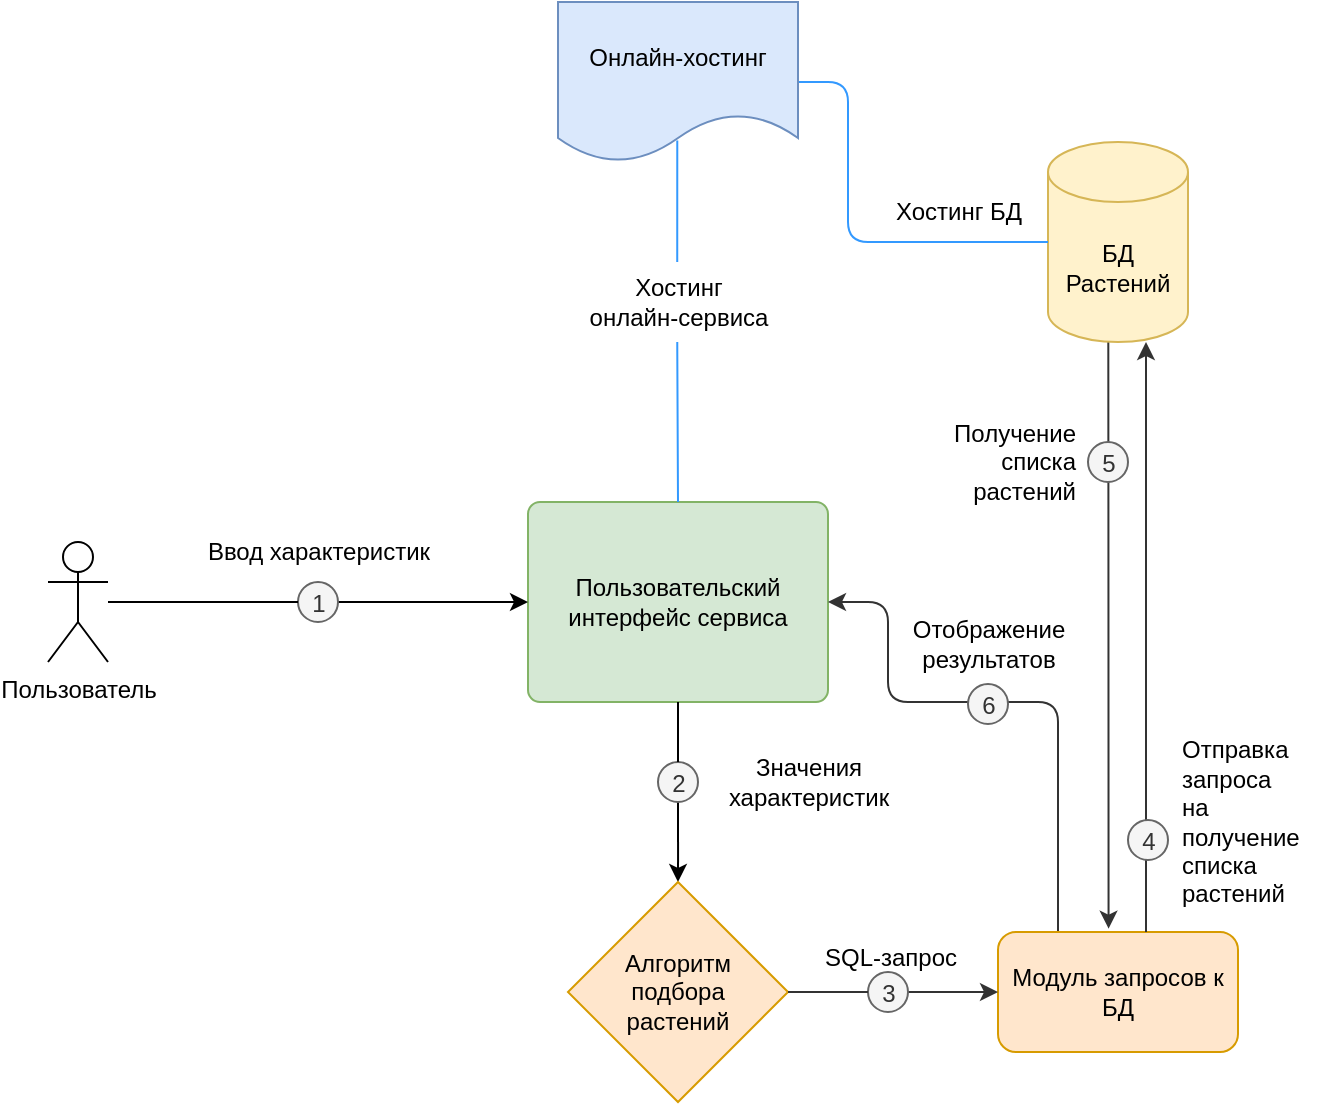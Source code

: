 <mxfile version="20.7.4" type="device"><diagram id="hXJ5g2Sm_3g8ijHgFa07" name="Страница 1"><mxGraphModel dx="1668" dy="974" grid="1" gridSize="10" guides="1" tooltips="1" connect="1" arrows="1" fold="1" page="0" pageScale="1" pageWidth="1169" pageHeight="827" math="0" shadow="0"><root><mxCell id="0"/><mxCell id="1" parent="0"/><mxCell id="6h2bpQtdDNQY6CNFDpa9-15" style="edgeStyle=orthogonalEdgeStyle;rounded=1;orthogonalLoop=1;jettySize=auto;html=1;entryX=0.5;entryY=0;entryDx=0;entryDy=0;endArrow=classic;endFill=1;startArrow=none;" edge="1" parent="1" target="6h2bpQtdDNQY6CNFDpa9-5"><mxGeometry relative="1" as="geometry"><mxPoint x="505.04" y="480" as="sourcePoint"/></mxGeometry></mxCell><mxCell id="6h2bpQtdDNQY6CNFDpa9-1" value="Пользовательский интерфейс сервиса" style="rounded=1;whiteSpace=wrap;html=1;arcSize=6;spacingTop=0;spacing=10;fillColor=#d5e8d4;strokeColor=#82b366;" vertex="1" parent="1"><mxGeometry x="430" y="310" width="150" height="100" as="geometry"/></mxCell><mxCell id="6h2bpQtdDNQY6CNFDpa9-8" style="edgeStyle=orthogonalEdgeStyle;rounded=0;orthogonalLoop=1;jettySize=auto;html=1;entryX=0;entryY=0.5;entryDx=0;entryDy=0;startArrow=none;" edge="1" parent="1" source="6h2bpQtdDNQY6CNFDpa9-25" target="6h2bpQtdDNQY6CNFDpa9-1"><mxGeometry relative="1" as="geometry"/></mxCell><mxCell id="6h2bpQtdDNQY6CNFDpa9-2" value="Пользователь" style="shape=umlActor;verticalLabelPosition=bottom;verticalAlign=top;html=1;outlineConnect=0;" vertex="1" parent="1"><mxGeometry x="190" y="330" width="30" height="60" as="geometry"/></mxCell><mxCell id="6h2bpQtdDNQY6CNFDpa9-39" style="edgeStyle=orthogonalEdgeStyle;rounded=1;orthogonalLoop=1;jettySize=auto;html=1;exitX=0.25;exitY=0;exitDx=0;exitDy=0;entryX=1;entryY=0.5;entryDx=0;entryDy=0;strokeColor=#333333;endArrow=classic;endFill=1;" edge="1" parent="1" source="6h2bpQtdDNQY6CNFDpa9-3" target="6h2bpQtdDNQY6CNFDpa9-1"><mxGeometry relative="1" as="geometry"><Array as="points"><mxPoint x="695" y="410"/><mxPoint x="610" y="410"/><mxPoint x="610" y="360"/></Array></mxGeometry></mxCell><mxCell id="6h2bpQtdDNQY6CNFDpa9-3" value="Модуль запросов к БД" style="rounded=1;whiteSpace=wrap;html=1;fillColor=#ffe6cc;strokeColor=#d79b00;" vertex="1" parent="1"><mxGeometry x="665" y="525" width="120" height="60" as="geometry"/></mxCell><mxCell id="6h2bpQtdDNQY6CNFDpa9-21" style="edgeStyle=orthogonalEdgeStyle;rounded=1;orthogonalLoop=1;jettySize=auto;html=1;exitX=0.145;exitY=1;exitDx=0;exitDy=-4.35;exitPerimeter=0;entryX=0.294;entryY=-0.028;entryDx=0;entryDy=0;entryPerimeter=0;strokeColor=#333333;endArrow=classic;endFill=1;" edge="1" parent="1"><mxGeometry relative="1" as="geometry"><mxPoint x="720.15" y="225.65" as="sourcePoint"/><mxPoint x="720.28" y="523.32" as="targetPoint"/><Array as="points"><mxPoint x="720" y="300"/><mxPoint x="720" y="300"/></Array></mxGeometry></mxCell><mxCell id="6h2bpQtdDNQY6CNFDpa9-4" value="БД Растений" style="shape=cylinder3;whiteSpace=wrap;html=1;boundedLbl=1;backgroundOutline=1;size=15;fillColor=#fff2cc;strokeColor=#d6b656;" vertex="1" parent="1"><mxGeometry x="690" y="130" width="70" height="100" as="geometry"/></mxCell><mxCell id="6h2bpQtdDNQY6CNFDpa9-17" style="edgeStyle=orthogonalEdgeStyle;rounded=1;orthogonalLoop=1;jettySize=auto;html=1;entryX=0;entryY=0.5;entryDx=0;entryDy=0;strokeColor=#333333;endArrow=classic;endFill=1;startArrow=none;" edge="1" parent="1" source="6h2bpQtdDNQY6CNFDpa9-34" target="6h2bpQtdDNQY6CNFDpa9-3"><mxGeometry relative="1" as="geometry"/></mxCell><mxCell id="6h2bpQtdDNQY6CNFDpa9-5" value="Алгоритм &lt;br&gt;подбора &lt;br&gt;растений" style="rhombus;whiteSpace=wrap;html=1;spacing=10;fillColor=#ffe6cc;strokeColor=#d79b00;" vertex="1" parent="1"><mxGeometry x="450" y="500" width="110" height="110" as="geometry"/></mxCell><mxCell id="6h2bpQtdDNQY6CNFDpa9-11" style="rounded=1;orthogonalLoop=1;jettySize=auto;html=1;entryX=0;entryY=0.5;entryDx=0;entryDy=0;entryPerimeter=0;edgeStyle=orthogonalEdgeStyle;endArrow=none;endFill=0;strokeColor=#3399FF;" edge="1" parent="1" source="6h2bpQtdDNQY6CNFDpa9-6" target="6h2bpQtdDNQY6CNFDpa9-4"><mxGeometry relative="1" as="geometry"><Array as="points"><mxPoint x="590" y="100"/><mxPoint x="590" y="180"/></Array></mxGeometry></mxCell><mxCell id="6h2bpQtdDNQY6CNFDpa9-12" style="edgeStyle=orthogonalEdgeStyle;rounded=1;orthogonalLoop=1;jettySize=auto;html=1;entryX=0.5;entryY=0;entryDx=0;entryDy=0;exitX=0.497;exitY=0.865;exitDx=0;exitDy=0;exitPerimeter=0;endArrow=none;endFill=0;strokeColor=#3399FF;" edge="1" parent="1" source="6h2bpQtdDNQY6CNFDpa9-6" target="6h2bpQtdDNQY6CNFDpa9-1"><mxGeometry relative="1" as="geometry"/></mxCell><mxCell id="6h2bpQtdDNQY6CNFDpa9-6" value="Онлайн-хостинг" style="shape=document;whiteSpace=wrap;html=1;boundedLbl=1;fillColor=#dae8fc;strokeColor=#6c8ebf;" vertex="1" parent="1"><mxGeometry x="445" y="60" width="120" height="80" as="geometry"/></mxCell><mxCell id="6h2bpQtdDNQY6CNFDpa9-10" value="Ввод характеристик" style="text;html=1;align=center;verticalAlign=middle;resizable=0;points=[];autosize=1;strokeColor=none;fillColor=none;" vertex="1" parent="1"><mxGeometry x="260" y="320" width="130" height="30" as="geometry"/></mxCell><mxCell id="6h2bpQtdDNQY6CNFDpa9-13" value="Хостинг БД" style="text;html=1;align=center;verticalAlign=middle;resizable=0;points=[];autosize=1;strokeColor=none;fillColor=none;" vertex="1" parent="1"><mxGeometry x="600" y="150" width="90" height="30" as="geometry"/></mxCell><mxCell id="6h2bpQtdDNQY6CNFDpa9-14" value="Хостинг &lt;br&gt;онлайн-сервиса" style="text;html=1;align=center;verticalAlign=middle;resizable=0;points=[];autosize=1;strokeColor=none;fillColor=default;" vertex="1" parent="1"><mxGeometry x="450" y="190" width="110" height="40" as="geometry"/></mxCell><mxCell id="6h2bpQtdDNQY6CNFDpa9-18" value="SQL-запрос" style="text;html=1;align=center;verticalAlign=middle;resizable=0;points=[];autosize=1;strokeColor=none;fillColor=none;" vertex="1" parent="1"><mxGeometry x="566" y="523" width="90" height="30" as="geometry"/></mxCell><mxCell id="6h2bpQtdDNQY6CNFDpa9-20" style="edgeStyle=orthogonalEdgeStyle;rounded=1;orthogonalLoop=1;jettySize=auto;html=1;exitX=0.75;exitY=0;exitDx=0;exitDy=0;strokeColor=#333333;endArrow=classic;endFill=1;" edge="1" parent="1"><mxGeometry relative="1" as="geometry"><mxPoint x="739" y="230" as="targetPoint"/><mxPoint x="739" y="525" as="sourcePoint"/></mxGeometry></mxCell><mxCell id="6h2bpQtdDNQY6CNFDpa9-22" value="Отправка &lt;br&gt;запроса&lt;br&gt;на&lt;br&gt;получение&lt;br&gt;списка&lt;br&gt;растений" style="text;html=1;align=left;verticalAlign=middle;resizable=0;points=[];autosize=1;strokeColor=none;fillColor=none;" vertex="1" parent="1"><mxGeometry x="755" y="420" width="80" height="100" as="geometry"/></mxCell><mxCell id="6h2bpQtdDNQY6CNFDpa9-23" value="Получение &lt;br&gt;&lt;div style=&quot;&quot;&gt;&lt;span style=&quot;background-color: initial;&quot;&gt;списка&lt;/span&gt;&lt;/div&gt;растений" style="text;html=1;align=right;verticalAlign=middle;resizable=0;points=[];autosize=1;strokeColor=none;fillColor=none;" vertex="1" parent="1"><mxGeometry x="625" y="260" width="80" height="60" as="geometry"/></mxCell><mxCell id="6h2bpQtdDNQY6CNFDpa9-25" value="1" style="ellipse;whiteSpace=wrap;html=1;aspect=fixed;fillColor=#f5f5f5;fontColor=#333333;strokeColor=#666666;align=center;verticalAlign=middle;spacing=1;spacingLeft=1;spacingTop=1;" vertex="1" parent="1"><mxGeometry x="315" y="350" width="20" height="20" as="geometry"/></mxCell><mxCell id="6h2bpQtdDNQY6CNFDpa9-26" value="" style="edgeStyle=orthogonalEdgeStyle;rounded=0;orthogonalLoop=1;jettySize=auto;html=1;entryX=0;entryY=0.5;entryDx=0;entryDy=0;endArrow=none;" edge="1" parent="1" source="6h2bpQtdDNQY6CNFDpa9-2" target="6h2bpQtdDNQY6CNFDpa9-25"><mxGeometry relative="1" as="geometry"><mxPoint x="220" y="360" as="sourcePoint"/><mxPoint x="430" y="360" as="targetPoint"/></mxGeometry></mxCell><mxCell id="6h2bpQtdDNQY6CNFDpa9-31" value="" style="edgeStyle=orthogonalEdgeStyle;rounded=1;orthogonalLoop=1;jettySize=auto;html=1;endArrow=none;endFill=1;startArrow=none;" edge="1" parent="1" source="6h2bpQtdDNQY6CNFDpa9-28"><mxGeometry relative="1" as="geometry"><mxPoint x="505" y="410" as="sourcePoint"/><mxPoint x="505" y="480" as="targetPoint"/></mxGeometry></mxCell><mxCell id="6h2bpQtdDNQY6CNFDpa9-34" value="3" style="ellipse;whiteSpace=wrap;html=1;aspect=fixed;fillColor=#f5f5f5;fontColor=#333333;strokeColor=#666666;align=center;verticalAlign=middle;spacing=1;spacingLeft=1;spacingTop=1;" vertex="1" parent="1"><mxGeometry x="600" y="545" width="20" height="20" as="geometry"/></mxCell><mxCell id="6h2bpQtdDNQY6CNFDpa9-35" value="" style="edgeStyle=orthogonalEdgeStyle;rounded=1;orthogonalLoop=1;jettySize=auto;html=1;entryX=0;entryY=0.5;entryDx=0;entryDy=0;strokeColor=#333333;endArrow=none;endFill=1;" edge="1" parent="1" source="6h2bpQtdDNQY6CNFDpa9-5" target="6h2bpQtdDNQY6CNFDpa9-34"><mxGeometry relative="1" as="geometry"><mxPoint x="560" y="555" as="sourcePoint"/><mxPoint x="665" y="555" as="targetPoint"/></mxGeometry></mxCell><mxCell id="6h2bpQtdDNQY6CNFDpa9-36" value="4" style="ellipse;whiteSpace=wrap;html=1;aspect=fixed;fillColor=#f5f5f5;fontColor=#333333;strokeColor=#666666;align=center;verticalAlign=middle;spacing=1;spacingLeft=1;spacingTop=1;" vertex="1" parent="1"><mxGeometry x="730" y="469" width="20" height="20" as="geometry"/></mxCell><mxCell id="6h2bpQtdDNQY6CNFDpa9-38" value="5" style="ellipse;whiteSpace=wrap;html=1;aspect=fixed;fillColor=#f5f5f5;fontColor=#333333;strokeColor=#666666;align=center;verticalAlign=middle;spacing=1;spacingLeft=1;spacingTop=1;" vertex="1" parent="1"><mxGeometry x="710" y="280" width="20" height="20" as="geometry"/></mxCell><mxCell id="6h2bpQtdDNQY6CNFDpa9-40" value="6" style="ellipse;whiteSpace=wrap;html=1;aspect=fixed;fillColor=#f5f5f5;fontColor=#333333;strokeColor=#666666;align=center;verticalAlign=middle;spacing=1;spacingLeft=1;spacingTop=1;" vertex="1" parent="1"><mxGeometry x="650" y="401" width="20" height="20" as="geometry"/></mxCell><mxCell id="6h2bpQtdDNQY6CNFDpa9-44" value="Отображение&lt;br&gt;результатов" style="text;html=1;align=center;verticalAlign=middle;resizable=0;points=[];autosize=1;strokeColor=none;fillColor=none;" vertex="1" parent="1"><mxGeometry x="610" y="361" width="100" height="40" as="geometry"/></mxCell><mxCell id="6h2bpQtdDNQY6CNFDpa9-45" value="Значения &lt;br&gt;характеристик" style="text;html=1;align=center;verticalAlign=middle;resizable=0;points=[];autosize=1;strokeColor=none;fillColor=default;" vertex="1" parent="1"><mxGeometry x="520" y="430" width="100" height="40" as="geometry"/></mxCell><mxCell id="6h2bpQtdDNQY6CNFDpa9-28" value="2" style="ellipse;whiteSpace=wrap;html=1;aspect=fixed;fillColor=#f5f5f5;fontColor=#333333;strokeColor=#666666;align=center;verticalAlign=middle;spacing=1;spacingLeft=1;spacingTop=1;" vertex="1" parent="1"><mxGeometry x="495" y="440" width="20" height="20" as="geometry"/></mxCell><mxCell id="6h2bpQtdDNQY6CNFDpa9-46" value="" style="edgeStyle=orthogonalEdgeStyle;rounded=1;orthogonalLoop=1;jettySize=auto;html=1;endArrow=none;endFill=1;" edge="1" parent="1" source="6h2bpQtdDNQY6CNFDpa9-1" target="6h2bpQtdDNQY6CNFDpa9-28"><mxGeometry relative="1" as="geometry"><mxPoint x="505" y="410" as="sourcePoint"/><mxPoint x="505" y="480" as="targetPoint"/></mxGeometry></mxCell></root></mxGraphModel></diagram></mxfile>